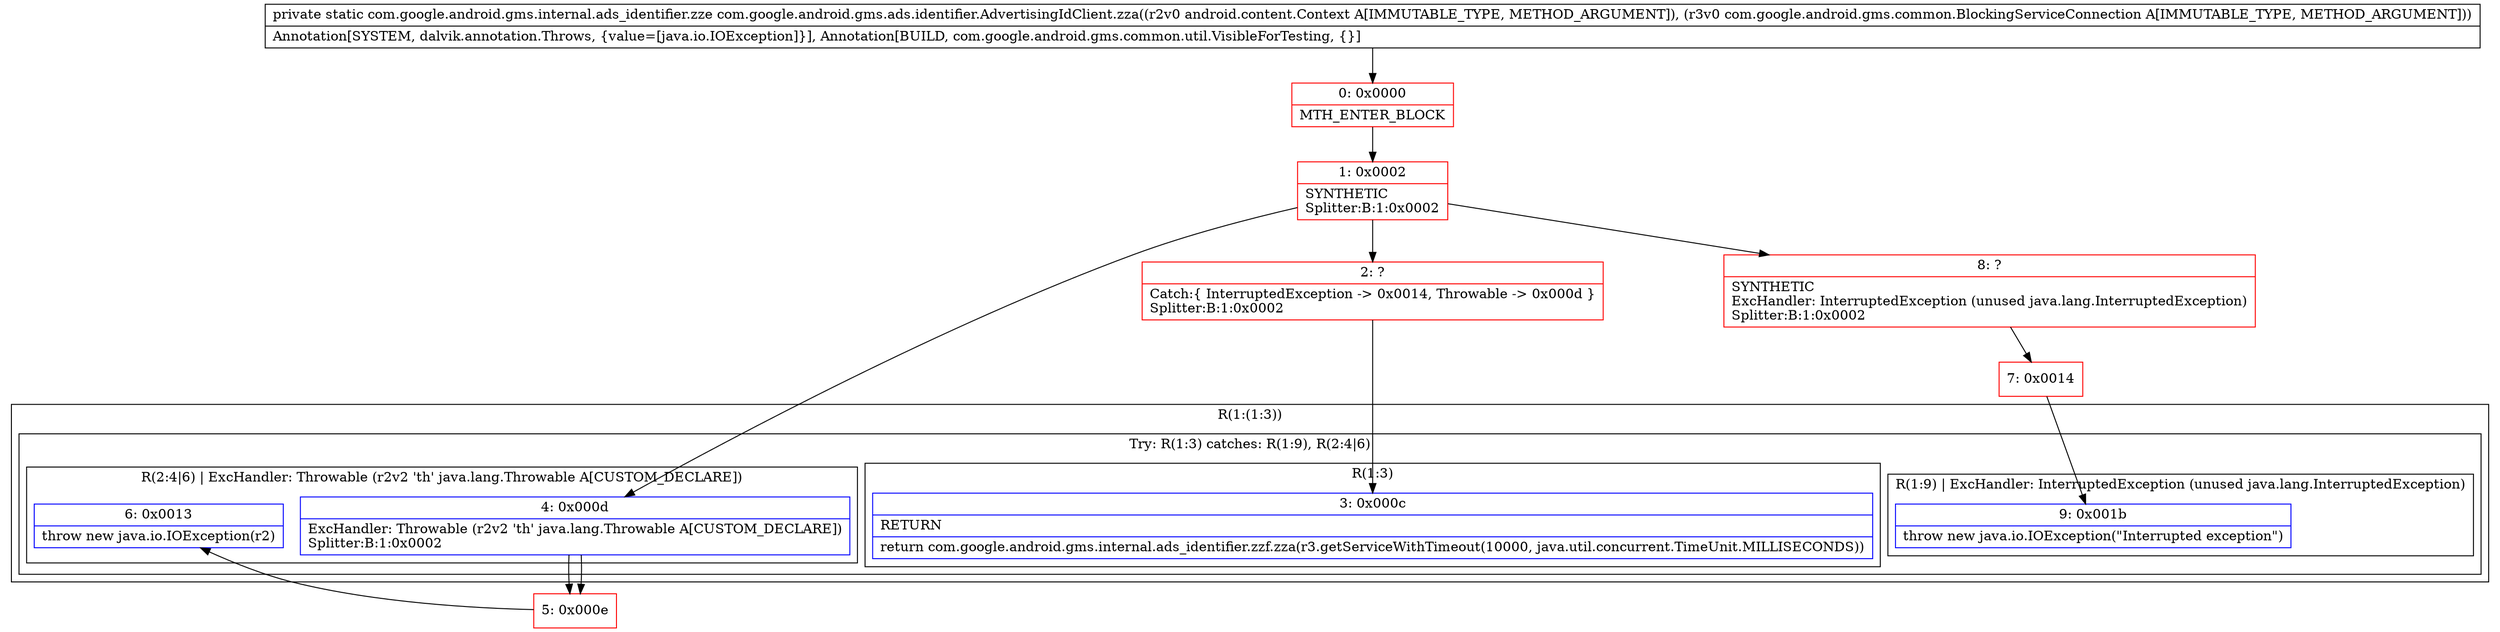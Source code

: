 digraph "CFG forcom.google.android.gms.ads.identifier.AdvertisingIdClient.zza(Landroid\/content\/Context;Lcom\/google\/android\/gms\/common\/BlockingServiceConnection;)Lcom\/google\/android\/gms\/internal\/ads_identifier\/zze;" {
subgraph cluster_Region_1308284573 {
label = "R(1:(1:3))";
node [shape=record,color=blue];
subgraph cluster_TryCatchRegion_1775834389 {
label = "Try: R(1:3) catches: R(1:9), R(2:4|6)";
node [shape=record,color=blue];
subgraph cluster_Region_1096528244 {
label = "R(1:3)";
node [shape=record,color=blue];
Node_3 [shape=record,label="{3\:\ 0x000c|RETURN\l|return com.google.android.gms.internal.ads_identifier.zzf.zza(r3.getServiceWithTimeout(10000, java.util.concurrent.TimeUnit.MILLISECONDS))\l}"];
}
subgraph cluster_Region_1673746887 {
label = "R(1:9) | ExcHandler: InterruptedException (unused java.lang.InterruptedException)\l";
node [shape=record,color=blue];
Node_9 [shape=record,label="{9\:\ 0x001b|throw new java.io.IOException(\"Interrupted exception\")\l}"];
}
subgraph cluster_Region_2014717212 {
label = "R(2:4|6) | ExcHandler: Throwable (r2v2 'th' java.lang.Throwable A[CUSTOM_DECLARE])\l";
node [shape=record,color=blue];
Node_4 [shape=record,label="{4\:\ 0x000d|ExcHandler: Throwable (r2v2 'th' java.lang.Throwable A[CUSTOM_DECLARE])\lSplitter:B:1:0x0002\l}"];
Node_6 [shape=record,label="{6\:\ 0x0013|throw new java.io.IOException(r2)\l}"];
}
}
}
subgraph cluster_Region_1673746887 {
label = "R(1:9) | ExcHandler: InterruptedException (unused java.lang.InterruptedException)\l";
node [shape=record,color=blue];
Node_9 [shape=record,label="{9\:\ 0x001b|throw new java.io.IOException(\"Interrupted exception\")\l}"];
}
subgraph cluster_Region_2014717212 {
label = "R(2:4|6) | ExcHandler: Throwable (r2v2 'th' java.lang.Throwable A[CUSTOM_DECLARE])\l";
node [shape=record,color=blue];
Node_4 [shape=record,label="{4\:\ 0x000d|ExcHandler: Throwable (r2v2 'th' java.lang.Throwable A[CUSTOM_DECLARE])\lSplitter:B:1:0x0002\l}"];
Node_6 [shape=record,label="{6\:\ 0x0013|throw new java.io.IOException(r2)\l}"];
}
Node_0 [shape=record,color=red,label="{0\:\ 0x0000|MTH_ENTER_BLOCK\l}"];
Node_1 [shape=record,color=red,label="{1\:\ 0x0002|SYNTHETIC\lSplitter:B:1:0x0002\l}"];
Node_2 [shape=record,color=red,label="{2\:\ ?|Catch:\{ InterruptedException \-\> 0x0014, Throwable \-\> 0x000d \}\lSplitter:B:1:0x0002\l}"];
Node_5 [shape=record,color=red,label="{5\:\ 0x000e}"];
Node_7 [shape=record,color=red,label="{7\:\ 0x0014}"];
Node_8 [shape=record,color=red,label="{8\:\ ?|SYNTHETIC\lExcHandler: InterruptedException (unused java.lang.InterruptedException)\lSplitter:B:1:0x0002\l}"];
MethodNode[shape=record,label="{private static com.google.android.gms.internal.ads_identifier.zze com.google.android.gms.ads.identifier.AdvertisingIdClient.zza((r2v0 android.content.Context A[IMMUTABLE_TYPE, METHOD_ARGUMENT]), (r3v0 com.google.android.gms.common.BlockingServiceConnection A[IMMUTABLE_TYPE, METHOD_ARGUMENT]))  | Annotation[SYSTEM, dalvik.annotation.Throws, \{value=[java.io.IOException]\}], Annotation[BUILD, com.google.android.gms.common.util.VisibleForTesting, \{\}]\l}"];
MethodNode -> Node_0;
Node_4 -> Node_5;
Node_4 -> Node_5;
Node_0 -> Node_1;
Node_1 -> Node_2;
Node_1 -> Node_8;
Node_1 -> Node_4;
Node_2 -> Node_3;
Node_5 -> Node_6;
Node_7 -> Node_9;
Node_8 -> Node_7;
}


